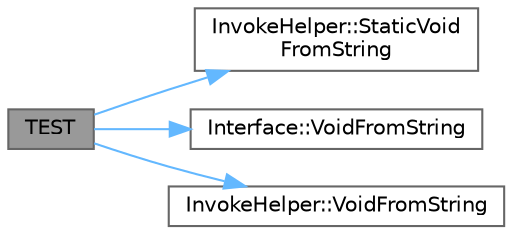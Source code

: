 digraph "TEST"
{
 // LATEX_PDF_SIZE
  bgcolor="transparent";
  edge [fontname=Helvetica,fontsize=10,labelfontname=Helvetica,labelfontsize=10];
  node [fontname=Helvetica,fontsize=10,shape=box,height=0.2,width=0.4];
  rankdir="LR";
  Node1 [id="Node000001",label="TEST",height=0.2,width=0.4,color="gray40", fillcolor="grey60", style="filled", fontcolor="black",tooltip=" "];
  Node1 -> Node2 [id="edge1_Node000001_Node000002",color="steelblue1",style="solid",tooltip=" "];
  Node2 [id="Node000002",label="InvokeHelper::StaticVoid\lFromString",height=0.2,width=0.4,color="grey40", fillcolor="white", style="filled",URL="$class_invoke_helper.html#aabba7b4aff1bd59002ce1ce0e618d464",tooltip=" "];
  Node1 -> Node3 [id="edge2_Node000001_Node000003",color="steelblue1",style="solid",tooltip=" "];
  Node3 [id="Node000003",label="Interface::VoidFromString",height=0.2,width=0.4,color="grey40", fillcolor="white", style="filled",URL="$class_interface.html#aaa764d6fd0adb79ee52f759ad66833f8",tooltip=" "];
  Node1 -> Node4 [id="edge3_Node000001_Node000004",color="steelblue1",style="solid",tooltip=" "];
  Node4 [id="Node000004",label="InvokeHelper::VoidFromString",height=0.2,width=0.4,color="grey40", fillcolor="white", style="filled",URL="$class_invoke_helper.html#af8a73f87a560aa2e9c32b2c106c1f91d",tooltip=" "];
}
